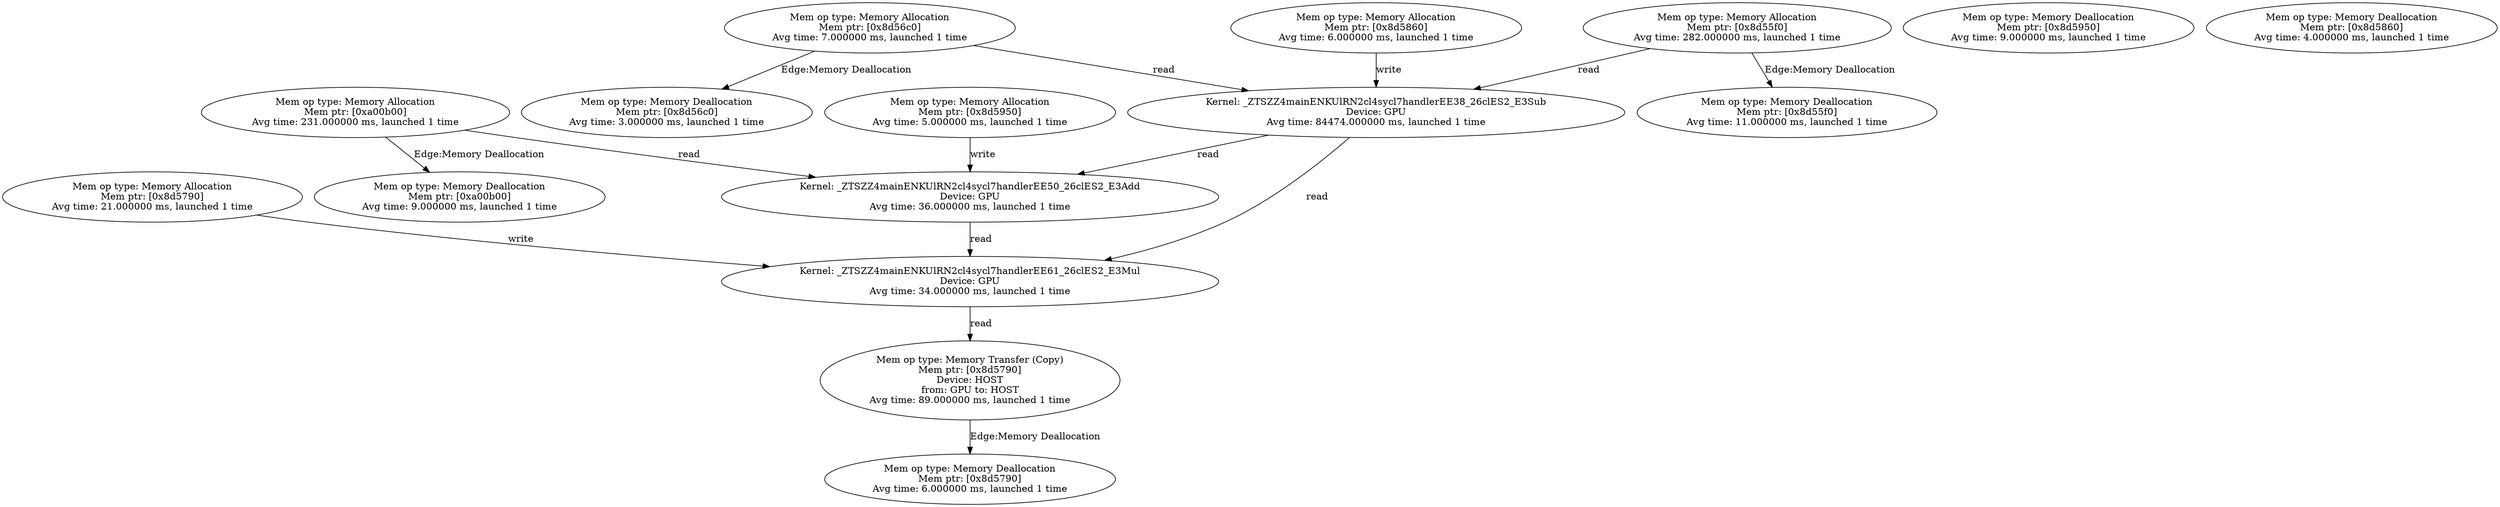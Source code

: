 digraph graphname {
N160 [label="Mem op type: Memory Transfer (Copy)
Mem ptr: [0x8d5790]
Device: HOST
from: GPU to: HOST
Avg time: 89.000000 ms, launched 1 time"];
N130 [label="Mem op type: Memory Allocation
Mem ptr: [0x8d5790]
Avg time: 21.000000 ms, launched 1 time"];
N129 [label="Mem op type: Memory Deallocation
Mem ptr: [0x8d5790]
Avg time: 6.000000 ms, launched 1 time"];
N127 [label="Kernel: _ZTSZZ4mainENKUlRN2cl4sycl7handlerEE61_26clES2_E3Mul
Device: GPU
Avg time: 34.000000 ms, launched 1 time"];
N106 [label="Mem op type: Memory Deallocation
Mem ptr: [0x8d5950]
Avg time: 9.000000 ms, launched 1 time"];
N103 [label="Mem op type: Memory Allocation
Mem ptr: [0xa00b00]
Avg time: 231.000000 ms, launched 1 time"];
N74 [label="Mem op type: Memory Allocation
Mem ptr: [0x8d5860]
Avg time: 6.000000 ms, launched 1 time"];
N101 [label="Kernel: _ZTSZZ4mainENKUlRN2cl4sycl7handlerEE50_26clES2_E3Add
Device: GPU
Avg time: 36.000000 ms, launched 1 time"];
N67 [label="Mem op type: Memory Deallocation
Mem ptr: [0x8d55f0]
Avg time: 11.000000 ms, launched 1 time"];
N66 [label="Kernel: _ZTSZZ4mainENKUlRN2cl4sycl7handlerEE38_26clES2_E3Sub
Device: GPU
Avg time: 84474.000000 ms, launched 1 time"];
N107 [label="Mem op type: Memory Allocation
Mem ptr: [0x8d5950]
Avg time: 5.000000 ms, launched 1 time"];
N73 [label="Mem op type: Memory Deallocation
Mem ptr: [0x8d5860]
Avg time: 4.000000 ms, launched 1 time"];
N102 [label="Mem op type: Memory Deallocation
Mem ptr: [0xa00b00]
Avg time: 9.000000 ms, launched 1 time"];
N68 [label="Mem op type: Memory Allocation
Mem ptr: [0x8d55f0]
Avg time: 282.000000 ms, launched 1 time"];
N70 [label="Mem op type: Memory Deallocation
Mem ptr: [0x8d56c0]
Avg time: 3.000000 ms, launched 1 time"];
N71 [label="Mem op type: Memory Allocation
Mem ptr: [0x8d56c0]
Avg time: 7.000000 ms, launched 1 time"];
N68 -> N67 [label="Edge:Memory Deallocation"];
N71 -> N70 [label="Edge:Memory Deallocation"];
N127 -> N160 [label="read"];
N130 -> N127 [label="write"];
N101 -> N127 [label="read"];
N71 -> N66 [label="read"];
N160 -> N129 [label="Edge:Memory Deallocation"];
N74 -> N66 [label="write"];
N66 -> N127 [label="read"];
N103 -> N101 [label="read"];
N68 -> N66 [label="read"];
N103 -> N102 [label="Edge:Memory Deallocation"];
N66 -> N101 [label="read"];
N107 -> N101 [label="write"];
}
